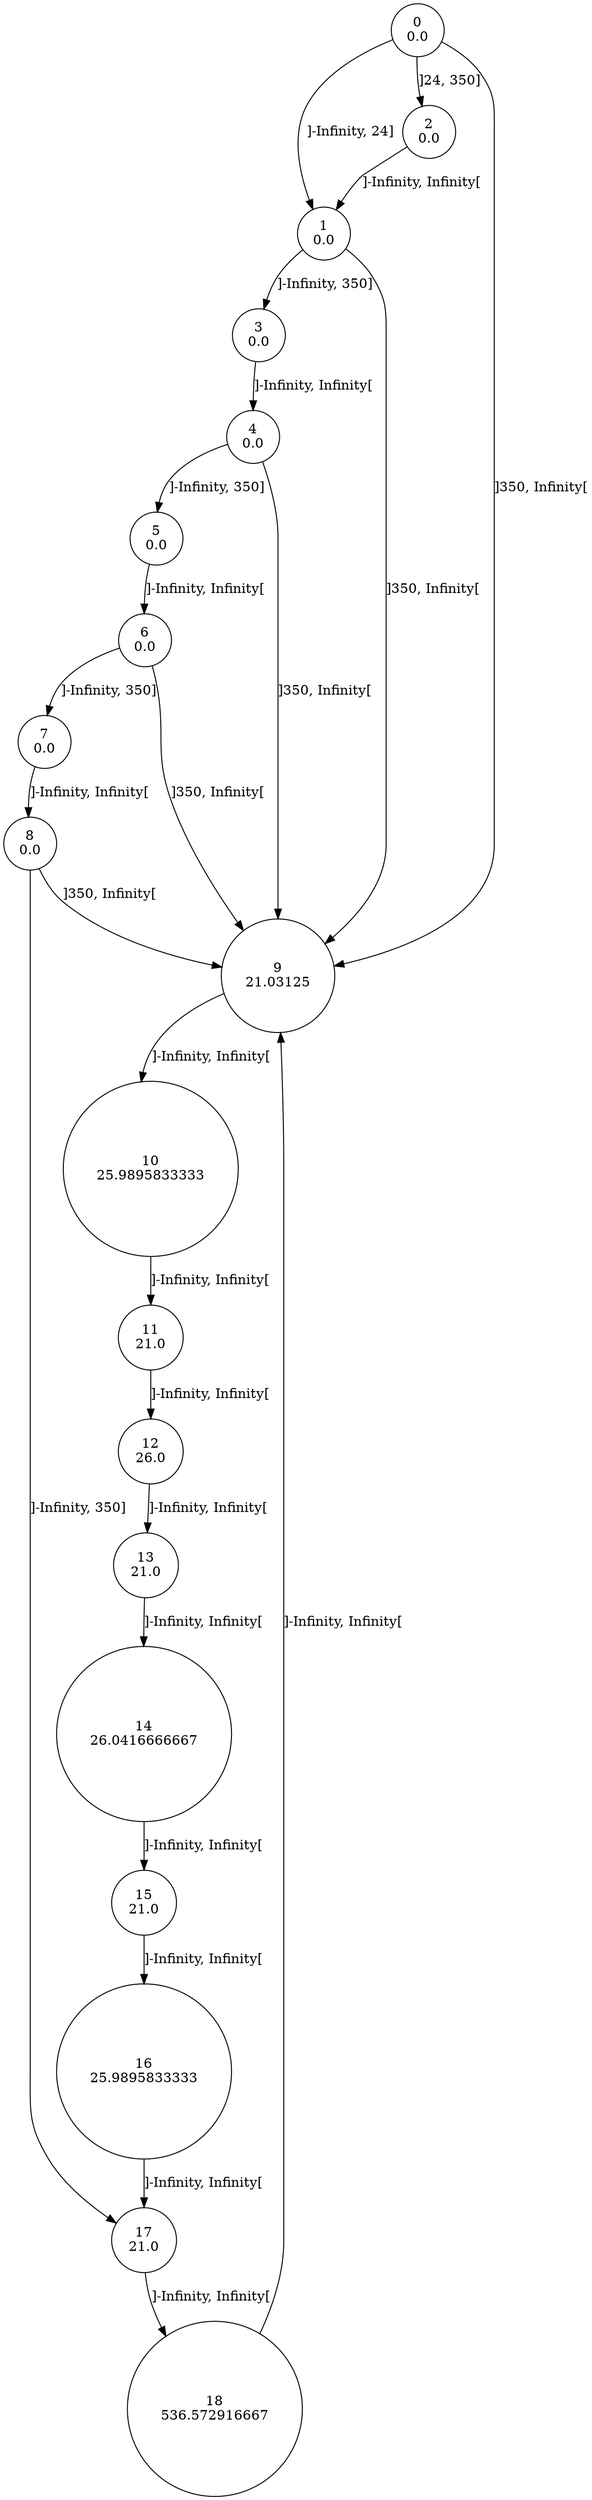 digraph a {
0 [shape=circle, label="0\n0.0"];
	0 -> 1 [label="]-Infinity, 24]"];
	0 -> 2 [label="]24, 350]"];
	0 -> 9 [label="]350, Infinity["];
1 [shape=circle, label="1\n0.0"];
	1 -> 3 [label="]-Infinity, 350]"];
	1 -> 9 [label="]350, Infinity["];
2 [shape=circle, label="2\n0.0"];
	2 -> 1 [label="]-Infinity, Infinity["];
3 [shape=circle, label="3\n0.0"];
	3 -> 4 [label="]-Infinity, Infinity["];
4 [shape=circle, label="4\n0.0"];
	4 -> 5 [label="]-Infinity, 350]"];
	4 -> 9 [label="]350, Infinity["];
5 [shape=circle, label="5\n0.0"];
	5 -> 6 [label="]-Infinity, Infinity["];
6 [shape=circle, label="6\n0.0"];
	6 -> 7 [label="]-Infinity, 350]"];
	6 -> 9 [label="]350, Infinity["];
7 [shape=circle, label="7\n0.0"];
	7 -> 8 [label="]-Infinity, Infinity["];
8 [shape=circle, label="8\n0.0"];
	8 -> 17 [label="]-Infinity, 350]"];
	8 -> 9 [label="]350, Infinity["];
9 [shape=circle, label="9\n21.03125"];
	9 -> 10 [label="]-Infinity, Infinity["];
10 [shape=circle, label="10\n25.9895833333"];
	10 -> 11 [label="]-Infinity, Infinity["];
11 [shape=circle, label="11\n21.0"];
	11 -> 12 [label="]-Infinity, Infinity["];
12 [shape=circle, label="12\n26.0"];
	12 -> 13 [label="]-Infinity, Infinity["];
13 [shape=circle, label="13\n21.0"];
	13 -> 14 [label="]-Infinity, Infinity["];
14 [shape=circle, label="14\n26.0416666667"];
	14 -> 15 [label="]-Infinity, Infinity["];
15 [shape=circle, label="15\n21.0"];
	15 -> 16 [label="]-Infinity, Infinity["];
16 [shape=circle, label="16\n25.9895833333"];
	16 -> 17 [label="]-Infinity, Infinity["];
17 [shape=circle, label="17\n21.0"];
	17 -> 18 [label="]-Infinity, Infinity["];
18 [shape=circle, label="18\n536.572916667"];
	18 -> 9 [label="]-Infinity, Infinity["];
}